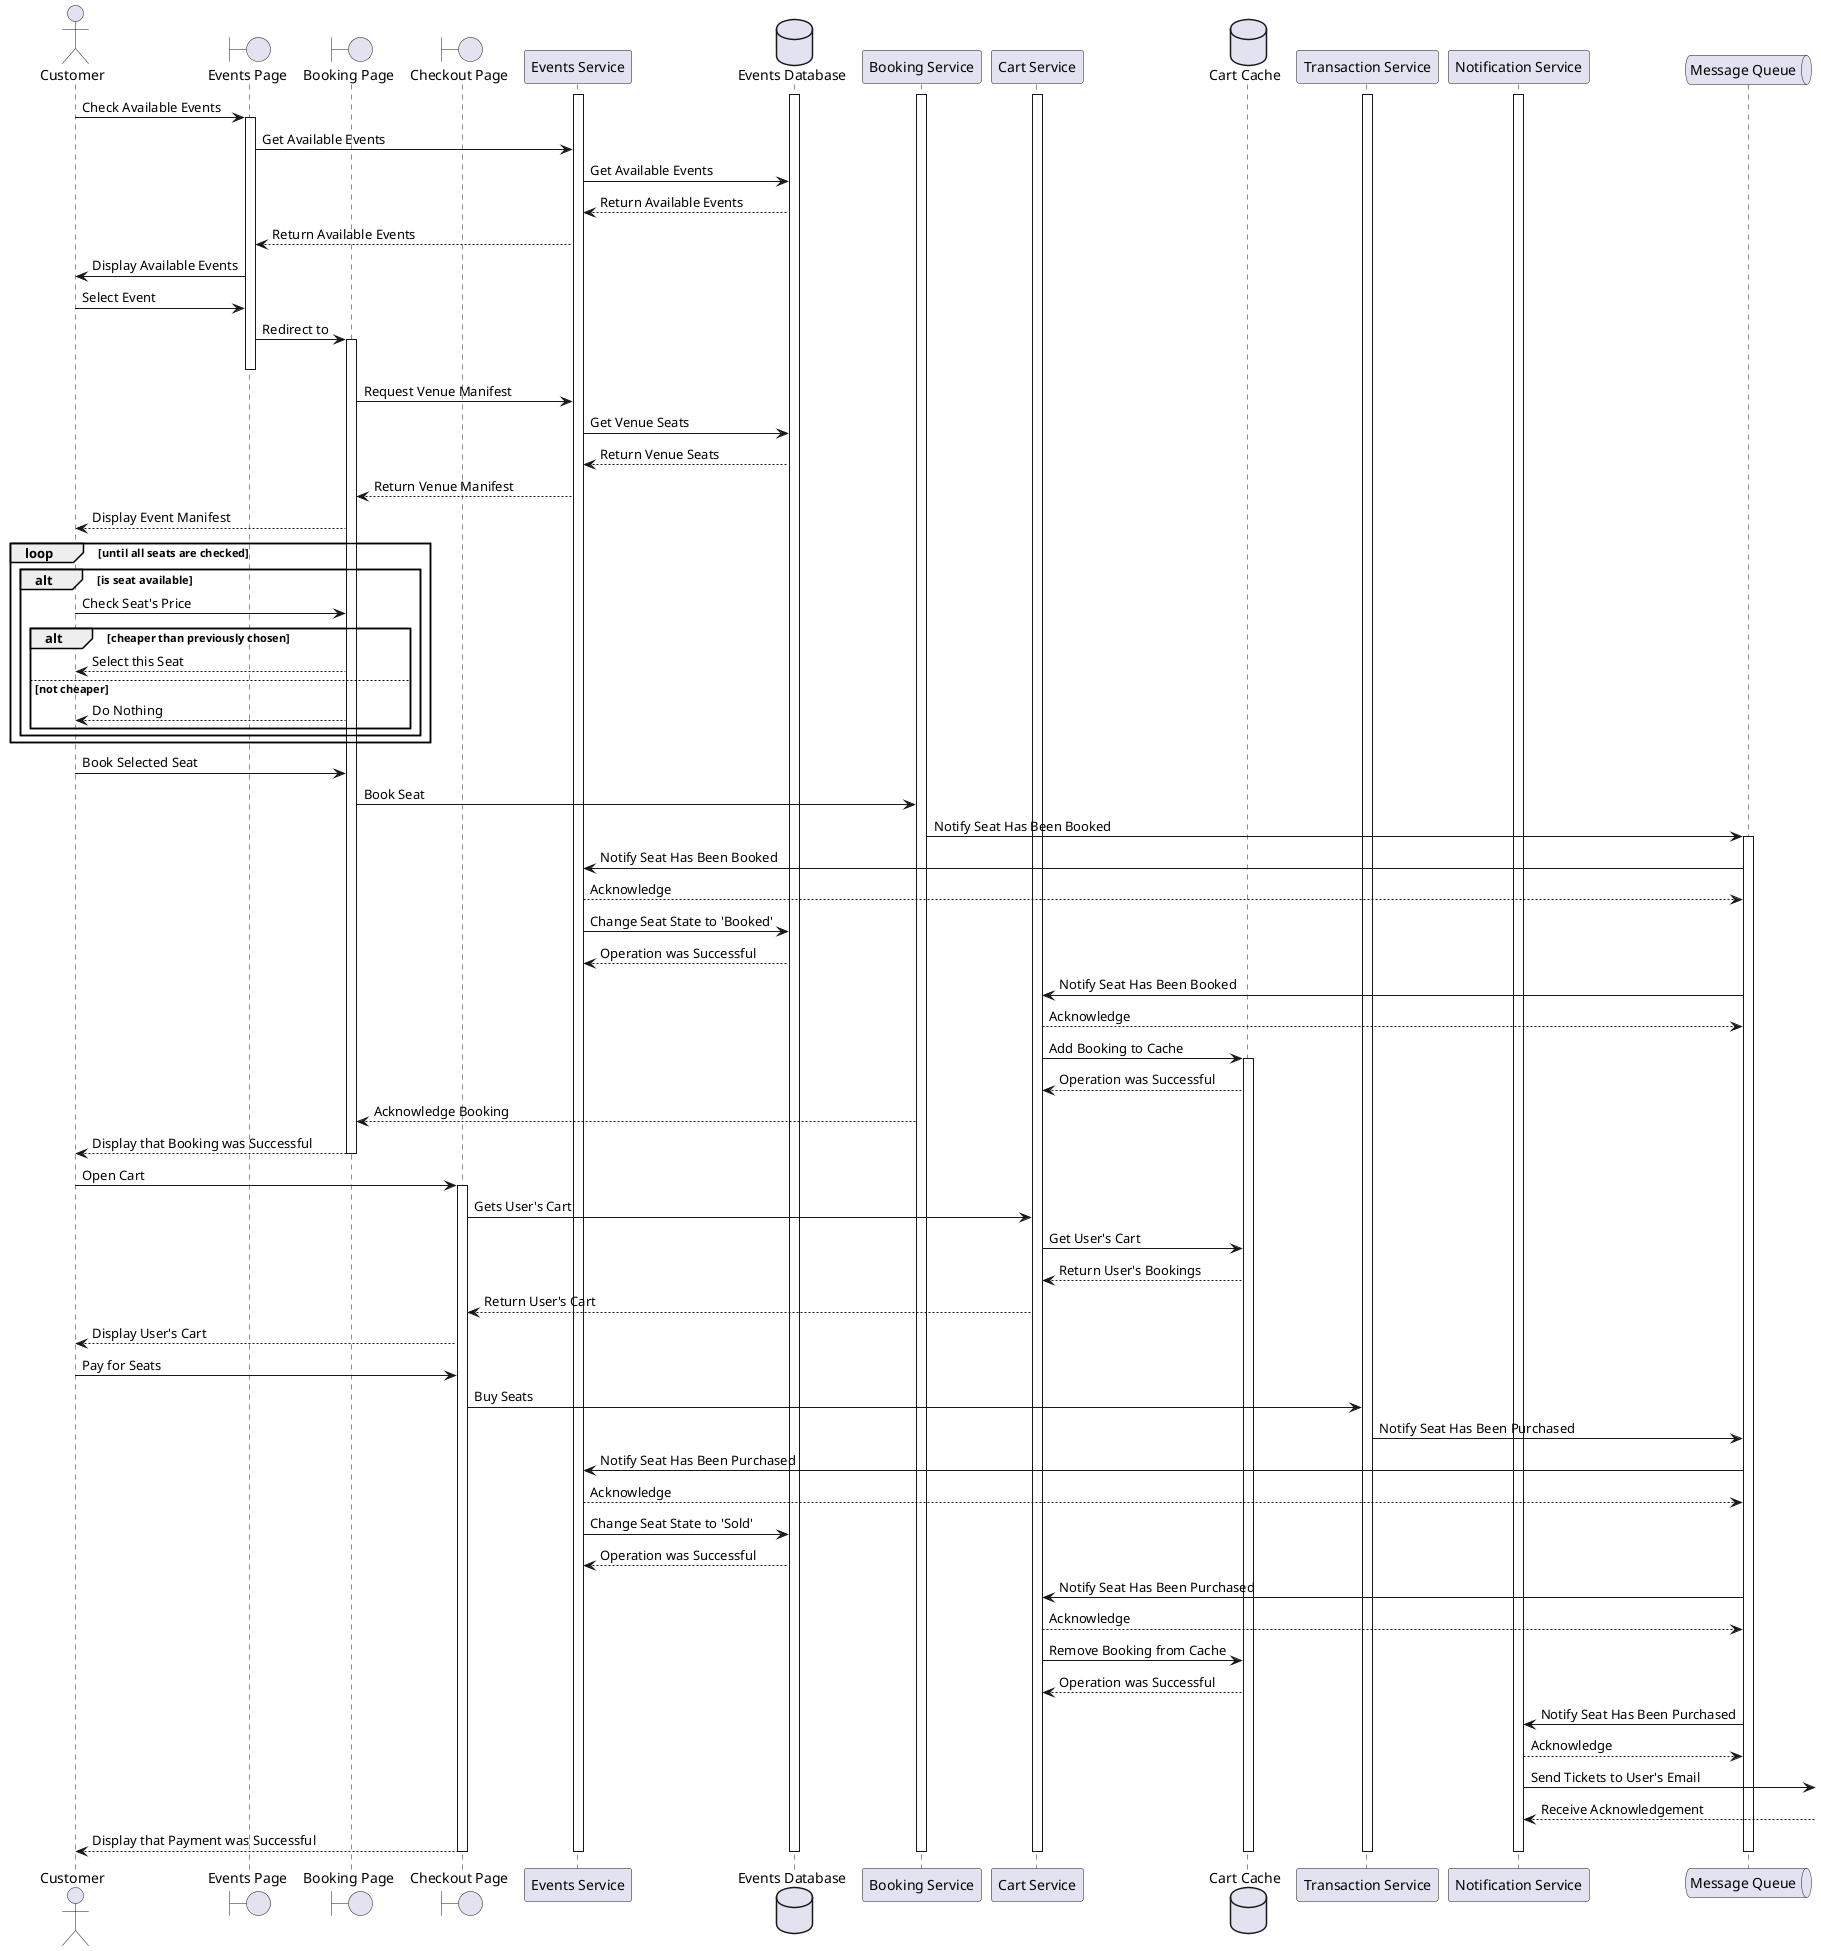 @startuml lowest-price-seat-booking-sequence-diagram

actor Customer as user
boundary "Events Page" as eventsPage
boundary "Booking Page" as bookingPage
boundary "Checkout Page" as checkoutPage
participant "Events Service" as eventService
database "Events Database" as eventsDb

participant "Booking Service" as bookingService
participant "Cart Service" as cartService
database "Cart Cache" as cartCache
participant "Transaction Service" as transactionService
participant "Notification Service" as notifications
queue "Message Queue" as queueService

activate eventsDb
activate eventService
activate bookingService
activate cartService
activate transactionService
activate notifications

user -> eventsPage ++ : Check Available Events
eventsPage -> eventService : Get Available Events
eventService -> eventsDb : Get Available Events
eventsDb --> eventService : Return Available Events
eventService --> eventsPage : Return Available Events
eventsPage -> user : Display Available Events


user -> eventsPage : Select Event
eventsPage -> bookingPage ++ : Redirect to
deactivate eventsPage
bookingPage -> eventService : Request Venue Manifest
eventService -> eventsDb : Get Venue Seats
eventsDb --> eventService : Return Venue Seats
eventService --> bookingPage : Return Venue Manifest
bookingPage --> user: Display Event Manifest

loop until all seats are checked
    alt is seat available
        user -> bookingPage : Check Seat's Price

        alt cheaper than previously chosen
            bookingPage --> user : Select this Seat
        else not cheaper
            bookingPage --> user: Do Nothing
        end 
    end
end


user -> bookingPage : Book Selected Seat
bookingPage -> bookingService : Book Seat
bookingService -> queueService ++ : Notify Seat Has Been Booked
queueService -> eventService : Notify Seat Has Been Booked
eventService --> queueService : Acknowledge
eventService -> eventsDb : Change Seat State to 'Booked'
eventsDb --> eventService : Operation was Successful

queueService -> cartService : Notify Seat Has Been Booked
cartService --> queueService : Acknowledge
cartService -> cartCache ++: Add Booking to Cache
cartCache --> cartService : Operation was Successful
bookingService --> bookingPage : Acknowledge Booking

bookingPage --> user -- : Display that Booking was Successful


user -> checkoutPage ++: Open Cart
checkoutPage -> cartService : Gets User's Cart
cartService -> cartCache : Get User's Cart
cartCache --> cartService : Return User's Bookings
cartService --> checkoutPage : Return User's Cart
checkoutPage --> user : Display User's Cart

user -> checkoutPage: Pay for Seats
checkoutPage -> transactionService : Buy Seats
transactionService -> queueService : Notify Seat Has Been Purchased

queueService -> eventService : Notify Seat Has Been Purchased
eventService --> queueService : Acknowledge
eventService -> eventsDb : Change Seat State to 'Sold'
eventsDb --> eventService : Operation was Successful

queueService -> cartService : Notify Seat Has Been Purchased
cartService --> queueService : Acknowledge
cartService -> cartCache : Remove Booking from Cache
cartCache --> cartService : Operation was Successful

queueService -> notifications : Notify Seat Has Been Purchased
notifications --> queueService : Acknowledge
notifications -> : Send Tickets to User's Email
notifications <-- : Receive Acknowledgement

checkoutPage --> user --: Display that Payment was Successful

deactivate eventsDb
deactivate eventService
deactivate bookingService
deactivate cartService
deactivate transactionService
deactivate notifications
deactivate queueService
deactivate cartCache

@enduml